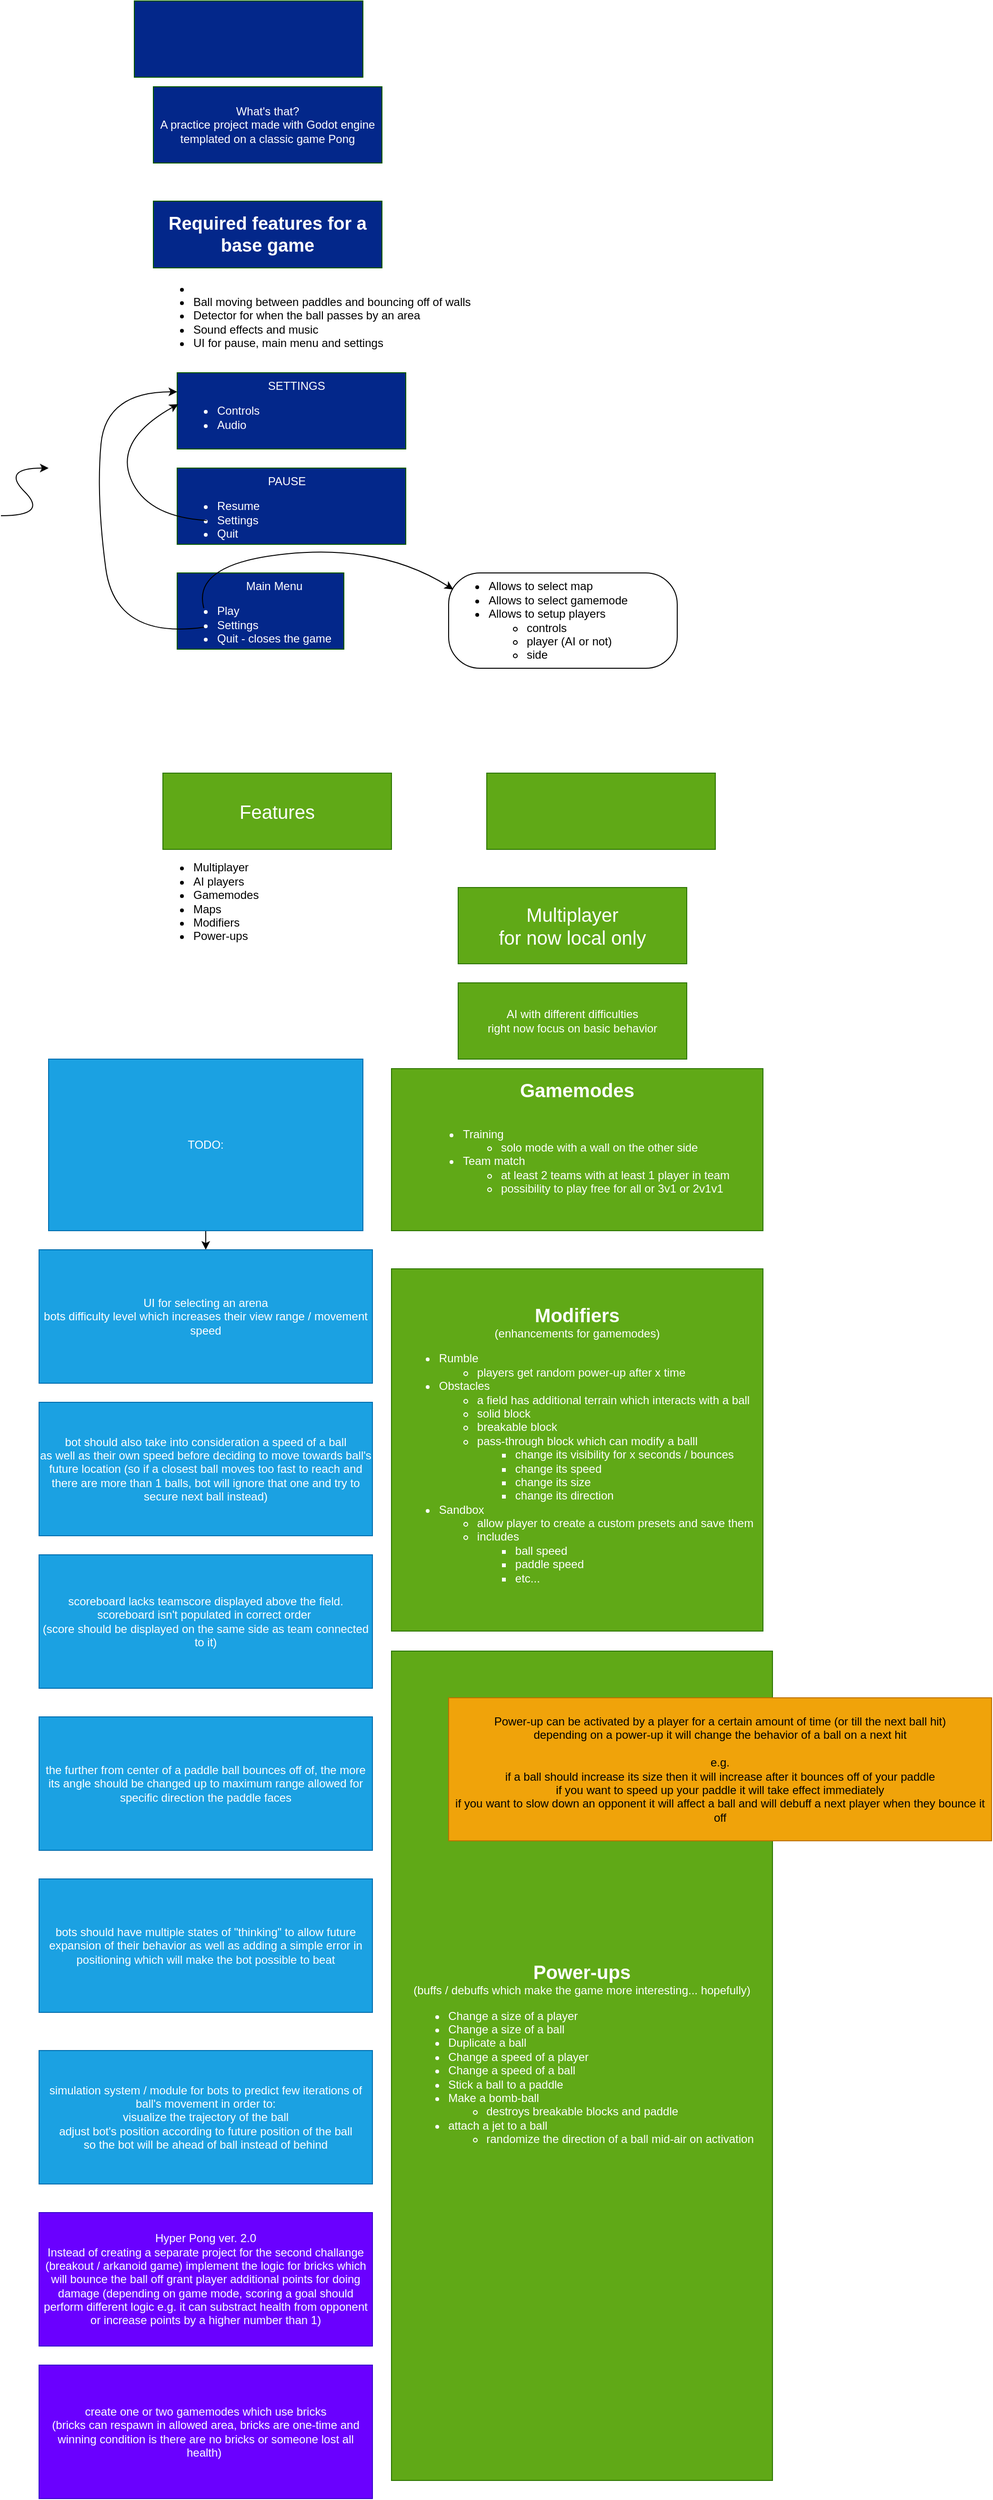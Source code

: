 <mxfile version="24.2.5" type="device">
  <diagram name="Page-1" id="qMT6bN2ABAr8EhCt4m0C">
    <mxGraphModel dx="1434" dy="884" grid="1" gridSize="10" guides="1" tooltips="1" connect="1" arrows="1" fold="1" page="1" pageScale="1" pageWidth="850" pageHeight="1100" math="0" shadow="0">
      <root>
        <mxCell id="0" />
        <mxCell id="1" parent="0" />
        <mxCell id="HtahJcGW6UtRNmLtOk1D-1" value="What&#39;s that?&lt;div&gt;A practice project made with Godot engine templated on a classic game Pong&lt;/div&gt;" style="rounded=0;whiteSpace=wrap;html=1;fillColor=#03278A;strokeColor=#005700;fontColor=#ffffff;" parent="1" vertex="1">
          <mxGeometry x="160" y="90" width="240" height="80" as="geometry" />
        </mxCell>
        <mxCell id="HtahJcGW6UtRNmLtOk1D-5" value="&lt;div&gt;&lt;br&gt;&lt;/div&gt;" style="rounded=0;whiteSpace=wrap;html=1;fillColor=#03278A;strokeColor=#005700;fontColor=#ffffff;" parent="1" vertex="1">
          <mxGeometry x="140" width="240" height="80" as="geometry" />
        </mxCell>
        <mxCell id="HtahJcGW6UtRNmLtOk1D-6" value="&lt;b&gt;&lt;font style=&quot;font-size: 19px;&quot;&gt;Required features for a base game&lt;/font&gt;&lt;/b&gt;" style="rounded=0;whiteSpace=wrap;html=1;fillColor=#03278A;strokeColor=#005700;fontColor=#ffffff;" parent="1" vertex="1">
          <mxGeometry x="160" y="210" width="240" height="70" as="geometry" />
        </mxCell>
        <mxCell id="wwbtsTihomMdQyM6YwDD-15" value="&lt;ul&gt;&lt;li&gt;&lt;span style=&quot;color: rgb(255, 255, 255); text-align: center;&quot;&gt;Player controller for moving a&amp;nbsp;&lt;/span&gt;&lt;span style=&quot;color: rgb(255, 255, 255); text-align: center; background-color: initial;&quot;&gt;paddle&lt;/span&gt;&lt;br&gt;&lt;/li&gt;&lt;li&gt;Ball moving between paddles and bouncing off of walls&lt;/li&gt;&lt;li&gt;Detector for when the ball passes by an area&lt;/li&gt;&lt;li&gt;Sound effects and music&lt;/li&gt;&lt;li&gt;UI for pause, main menu and settings&lt;/li&gt;&lt;/ul&gt;" style="text;strokeColor=none;fillColor=none;html=1;whiteSpace=wrap;verticalAlign=middle;overflow=hidden;dropTarget=1;" parent="1" vertex="1">
          <mxGeometry x="160" y="280" width="360" height="90" as="geometry" />
        </mxCell>
        <mxCell id="wwbtsTihomMdQyM6YwDD-18" value="&lt;div style=&quot;line-height: 120%; padding-left: 40px;&quot;&gt;&lt;div style=&quot;text-align: center; line-height: 120%;&quot;&gt;&lt;span style=&quot;background-color: initial;&quot;&gt;&lt;span style=&quot;white-space: pre;&quot;&gt;&#x9;&lt;/span&gt;&lt;span style=&quot;white-space: pre;&quot;&gt;&#x9;&lt;/span&gt;SETTINGS&lt;/span&gt;&lt;br&gt;&lt;/div&gt;&lt;div style=&quot;line-height: 0%;&quot;&gt;&lt;br&gt;&lt;/div&gt;&lt;div style=&quot;line-height: 120%;&quot;&gt;&lt;ul style=&quot;padding-left: 0px; line-height: 120%;&quot;&gt;&lt;li style=&quot;&quot;&gt;Controls&lt;/li&gt;&lt;li style=&quot;&quot;&gt;Audio&lt;/li&gt;&lt;/ul&gt;&lt;/div&gt;&lt;/div&gt;" style="rounded=0;whiteSpace=wrap;html=1;fillColor=#03278A;strokeColor=#005700;fontColor=#ffffff;align=left;verticalAlign=top;" parent="1" vertex="1">
          <mxGeometry x="185" y="390" width="240" height="80" as="geometry" />
        </mxCell>
        <mxCell id="wwbtsTihomMdQyM6YwDD-19" value="&lt;div style=&quot;line-height: 120%; padding-left: 40px;&quot;&gt;&lt;div style=&quot;text-align: center; line-height: 120%;&quot;&gt;&lt;span style=&quot;background-color: initial;&quot;&gt;&lt;span style=&quot;white-space: pre;&quot;&gt;&#x9;&lt;/span&gt;&lt;span style=&quot;white-space: pre;&quot;&gt;&#x9;&lt;/span&gt;PAUSE&lt;/span&gt;&lt;br&gt;&lt;/div&gt;&lt;div style=&quot;line-height: 0%;&quot;&gt;&lt;br&gt;&lt;/div&gt;&lt;div style=&quot;line-height: 120%;&quot;&gt;&lt;ul style=&quot;padding-left: 0px; line-height: 120%;&quot;&gt;&lt;li&gt;Resume&lt;/li&gt;&lt;li&gt;Settings&lt;/li&gt;&lt;li style=&quot;&quot;&gt;Quit&lt;/li&gt;&lt;/ul&gt;&lt;/div&gt;&lt;/div&gt;" style="rounded=0;whiteSpace=wrap;html=1;fillColor=#03278A;strokeColor=#005700;fontColor=#ffffff;align=left;verticalAlign=top;" parent="1" vertex="1">
          <mxGeometry x="185" y="490" width="240" height="80" as="geometry" />
        </mxCell>
        <mxCell id="wwbtsTihomMdQyM6YwDD-20" value="&lt;div style=&quot;line-height: 120%; padding-left: 40px;&quot;&gt;&lt;div style=&quot;text-align: center; line-height: 120%;&quot;&gt;&lt;span style=&quot;background-color: initial;&quot;&gt;Main Menu&lt;/span&gt;&lt;br&gt;&lt;/div&gt;&lt;div style=&quot;line-height: 0%;&quot;&gt;&lt;br&gt;&lt;/div&gt;&lt;div style=&quot;line-height: 120%;&quot;&gt;&lt;ul style=&quot;padding-left: 0px; line-height: 120%;&quot;&gt;&lt;li&gt;Play&lt;/li&gt;&lt;li&gt;Settings&lt;/li&gt;&lt;li&gt;Quit - closes the game&lt;/li&gt;&lt;/ul&gt;&lt;/div&gt;&lt;/div&gt;" style="rounded=0;whiteSpace=wrap;html=1;fillColor=#03278A;strokeColor=#005700;fontColor=#ffffff;align=left;verticalAlign=top;" parent="1" vertex="1">
          <mxGeometry x="185" y="600" width="175" height="80" as="geometry" />
        </mxCell>
        <mxCell id="wwbtsTihomMdQyM6YwDD-21" value="&lt;ul&gt;&lt;li&gt;Allows to select map&lt;/li&gt;&lt;li&gt;Allows to select gamemode&lt;/li&gt;&lt;li&gt;Allows to setup players&amp;nbsp;&lt;/li&gt;&lt;ul&gt;&lt;li&gt;controls&lt;/li&gt;&lt;li&gt;player (AI or not)&lt;/li&gt;&lt;li&gt;side&lt;/li&gt;&lt;/ul&gt;&lt;/ul&gt;" style="rounded=1;whiteSpace=wrap;html=1;arcSize=33;align=left;" parent="1" vertex="1">
          <mxGeometry x="470" y="600" width="240" height="100" as="geometry" />
        </mxCell>
        <mxCell id="wwbtsTihomMdQyM6YwDD-24" value="" style="curved=1;endArrow=classic;html=1;rounded=0;" parent="1" edge="1">
          <mxGeometry width="50" height="50" relative="1" as="geometry">
            <mxPoint y="540" as="sourcePoint" />
            <mxPoint x="50" y="490" as="targetPoint" />
            <Array as="points">
              <mxPoint x="50" y="540" />
              <mxPoint y="490" />
            </Array>
          </mxGeometry>
        </mxCell>
        <mxCell id="wwbtsTihomMdQyM6YwDD-25" value="" style="curved=1;endArrow=classic;html=1;rounded=0;entryX=0;entryY=0.25;entryDx=0;entryDy=0;" parent="1" target="wwbtsTihomMdQyM6YwDD-18" edge="1">
          <mxGeometry width="50" height="50" relative="1" as="geometry">
            <mxPoint x="213" y="657" as="sourcePoint" />
            <mxPoint x="170" y="580" as="targetPoint" />
            <Array as="points">
              <mxPoint x="120" y="670" />
              <mxPoint x="100" y="520" />
              <mxPoint x="110" y="410" />
            </Array>
          </mxGeometry>
        </mxCell>
        <mxCell id="wwbtsTihomMdQyM6YwDD-26" value="" style="curved=1;endArrow=classic;html=1;rounded=0;entryX=0.02;entryY=0.173;entryDx=0;entryDy=0;entryPerimeter=0;" parent="1" target="wwbtsTihomMdQyM6YwDD-21" edge="1">
          <mxGeometry width="50" height="50" relative="1" as="geometry">
            <mxPoint x="213" y="637" as="sourcePoint" />
            <mxPoint x="440" y="600" as="targetPoint" />
            <Array as="points">
              <mxPoint x="200" y="590" />
              <mxPoint x="400" y="570" />
            </Array>
          </mxGeometry>
        </mxCell>
        <mxCell id="wwbtsTihomMdQyM6YwDD-27" value="" style="curved=1;endArrow=classic;html=1;rounded=0;" parent="1" edge="1">
          <mxGeometry width="50" height="50" relative="1" as="geometry">
            <mxPoint x="216" y="545" as="sourcePoint" />
            <mxPoint x="186" y="423" as="targetPoint" />
            <Array as="points">
              <mxPoint x="152" y="541" />
              <mxPoint x="120" y="460" />
            </Array>
          </mxGeometry>
        </mxCell>
        <mxCell id="wwbtsTihomMdQyM6YwDD-30" value="&lt;div style=&quot;font-size: 20px;&quot;&gt;Features&lt;/div&gt;" style="rounded=0;whiteSpace=wrap;html=1;fillColor=#60a917;strokeColor=#2D7600;fontColor=#ffffff;" parent="1" vertex="1">
          <mxGeometry x="170" y="810" width="240" height="80" as="geometry" />
        </mxCell>
        <mxCell id="wwbtsTihomMdQyM6YwDD-32" value="&lt;ul&gt;&lt;li&gt;Multiplayer&lt;/li&gt;&lt;li&gt;AI players&lt;/li&gt;&lt;li&gt;Gamemodes&lt;/li&gt;&lt;li&gt;Maps&lt;/li&gt;&lt;li&gt;Modifiers&lt;/li&gt;&lt;li&gt;Power-ups&lt;/li&gt;&lt;/ul&gt;" style="text;strokeColor=none;fillColor=none;html=1;whiteSpace=wrap;verticalAlign=middle;overflow=hidden;" parent="1" vertex="1">
          <mxGeometry x="160" y="860" width="390" height="170" as="geometry" />
        </mxCell>
        <mxCell id="wwbtsTihomMdQyM6YwDD-35" value="&lt;div style=&quot;font-size: 20px;&quot;&gt;&lt;br&gt;&lt;/div&gt;" style="rounded=0;whiteSpace=wrap;html=1;fillColor=#60a917;strokeColor=#2D7600;fontColor=#ffffff;" parent="1" vertex="1">
          <mxGeometry x="510" y="810" width="240" height="80" as="geometry" />
        </mxCell>
        <mxCell id="wwbtsTihomMdQyM6YwDD-36" value="&lt;div style=&quot;font-size: 20px;&quot;&gt;Multiplayer&lt;/div&gt;&lt;div style=&quot;font-size: 20px;&quot;&gt;for now local only&lt;/div&gt;" style="rounded=0;whiteSpace=wrap;html=1;fillColor=#60a917;strokeColor=#2D7600;fontColor=#ffffff;" parent="1" vertex="1">
          <mxGeometry x="480" y="930" width="240" height="80" as="geometry" />
        </mxCell>
        <mxCell id="wwbtsTihomMdQyM6YwDD-37" value="AI with different difficulties&lt;div&gt;right now focus on basic behavior&lt;/div&gt;" style="rounded=0;whiteSpace=wrap;html=1;fillColor=#60a917;strokeColor=#2D7600;fontColor=#ffffff;" parent="1" vertex="1">
          <mxGeometry x="480" y="1030" width="240" height="80" as="geometry" />
        </mxCell>
        <mxCell id="wwbtsTihomMdQyM6YwDD-38" value="&lt;b&gt;&lt;font style=&quot;font-size: 20px;&quot;&gt;Gamemodes&lt;/font&gt;&lt;/b&gt;&lt;div&gt;&lt;br&gt;&lt;div&gt;&lt;ul&gt;&lt;li style=&quot;text-align: left;&quot;&gt;&lt;span style=&quot;text-align: center;&quot;&gt;Training&amp;nbsp;&lt;/span&gt;&lt;/li&gt;&lt;ul&gt;&lt;li style=&quot;text-align: left;&quot;&gt;solo mode with a wall on the other side&lt;/li&gt;&lt;/ul&gt;&lt;li style=&quot;text-align: left;&quot;&gt;Team match&amp;nbsp;&lt;/li&gt;&lt;ul&gt;&lt;li style=&quot;text-align: left;&quot;&gt;at least 2 teams with at least 1 player in team&lt;/li&gt;&lt;li style=&quot;text-align: left;&quot;&gt;possibility to play free for all or 3v1 or 2v1v1&lt;/li&gt;&lt;/ul&gt;&lt;/ul&gt;&lt;/div&gt;&lt;div&gt;&lt;br&gt;&lt;/div&gt;&lt;/div&gt;" style="rounded=0;whiteSpace=wrap;html=1;fillColor=#60a917;strokeColor=#2D7600;fontColor=#ffffff;" parent="1" vertex="1">
          <mxGeometry x="410" y="1120" width="390" height="170" as="geometry" />
        </mxCell>
        <mxCell id="wwbtsTihomMdQyM6YwDD-42" value="&lt;b&gt;&lt;font style=&quot;font-size: 20px;&quot;&gt;Modifiers&lt;/font&gt;&lt;/b&gt;&lt;div&gt;(enhancements for gamemodes)&lt;br&gt;&lt;div&gt;&lt;ul&gt;&lt;li style=&quot;text-align: left;&quot;&gt;Rumble&lt;/li&gt;&lt;ul&gt;&lt;li style=&quot;text-align: left;&quot;&gt;players get random power-up after x time&lt;/li&gt;&lt;/ul&gt;&lt;li style=&quot;text-align: left;&quot;&gt;Obstacles&lt;/li&gt;&lt;ul&gt;&lt;li style=&quot;text-align: left;&quot;&gt;a field has additional terrain which interacts with a ball&lt;/li&gt;&lt;li style=&quot;text-align: left;&quot;&gt;solid block&lt;/li&gt;&lt;li style=&quot;text-align: left;&quot;&gt;breakable block&lt;/li&gt;&lt;li style=&quot;text-align: left;&quot;&gt;pass-through block which can modify a balll&lt;/li&gt;&lt;ul&gt;&lt;li style=&quot;text-align: left;&quot;&gt;change its visibility for x seconds / bounces&lt;/li&gt;&lt;li style=&quot;text-align: left;&quot;&gt;change its speed&lt;/li&gt;&lt;li style=&quot;text-align: left;&quot;&gt;change its size&lt;/li&gt;&lt;li style=&quot;text-align: left;&quot;&gt;change its direction&lt;/li&gt;&lt;/ul&gt;&lt;/ul&gt;&lt;li style=&quot;text-align: left;&quot;&gt;Sandbox&lt;/li&gt;&lt;ul&gt;&lt;li style=&quot;text-align: left;&quot;&gt;allow player to create a custom presets and save them&lt;/li&gt;&lt;li style=&quot;text-align: left;&quot;&gt;includes&lt;/li&gt;&lt;ul&gt;&lt;li style=&quot;text-align: left;&quot;&gt;ball speed&lt;/li&gt;&lt;li style=&quot;text-align: left;&quot;&gt;paddle speed&lt;/li&gt;&lt;li style=&quot;text-align: left;&quot;&gt;etc...&lt;/li&gt;&lt;/ul&gt;&lt;/ul&gt;&lt;/ul&gt;&lt;/div&gt;&lt;/div&gt;" style="rounded=0;whiteSpace=wrap;html=1;fillColor=#60a917;strokeColor=#2D7600;fontColor=#ffffff;" parent="1" vertex="1">
          <mxGeometry x="410" y="1330" width="390" height="380" as="geometry" />
        </mxCell>
        <mxCell id="wwbtsTihomMdQyM6YwDD-46" value="&lt;b&gt;&lt;font style=&quot;font-size: 20px;&quot;&gt;Power-ups&lt;/font&gt;&lt;/b&gt;&lt;div&gt;(buffs / debuffs which make the game more interesting... hopefully)&lt;br&gt;&lt;div&gt;&lt;ul&gt;&lt;li style=&quot;text-align: left;&quot;&gt;&lt;span style=&quot;text-align: center;&quot;&gt;Change a size of a player&lt;/span&gt;&lt;/li&gt;&lt;li style=&quot;text-align: left;&quot;&gt;Change a size of a ball&lt;/li&gt;&lt;li style=&quot;text-align: left;&quot;&gt;Duplicate a ball&lt;/li&gt;&lt;li style=&quot;text-align: left;&quot;&gt;Change a speed of a player&lt;/li&gt;&lt;li style=&quot;text-align: left;&quot;&gt;Change a speed of a ball&lt;/li&gt;&lt;li style=&quot;text-align: left;&quot;&gt;Stick a ball to a paddle&lt;/li&gt;&lt;li style=&quot;text-align: left;&quot;&gt;Make a bomb-ball&lt;/li&gt;&lt;ul&gt;&lt;li style=&quot;text-align: left;&quot;&gt;destroys breakable blocks and paddle&lt;/li&gt;&lt;/ul&gt;&lt;li style=&quot;text-align: left;&quot;&gt;attach a jet to a ball&lt;/li&gt;&lt;ul&gt;&lt;li style=&quot;text-align: left;&quot;&gt;randomize the direction of a ball mid-air on activation&lt;/li&gt;&lt;/ul&gt;&lt;/ul&gt;&lt;/div&gt;&lt;div&gt;&lt;br&gt;&lt;/div&gt;&lt;/div&gt;" style="rounded=0;whiteSpace=wrap;html=1;fillColor=#60a917;strokeColor=#2D7600;fontColor=#ffffff;" parent="1" vertex="1">
          <mxGeometry x="410" y="1731" width="400" height="870" as="geometry" />
        </mxCell>
        <mxCell id="wwbtsTihomMdQyM6YwDD-47" value="Power-up can be activated by a player for a certain amount of time (or till the next ball hit)&lt;div&gt;depending on a power-up it will change the behavior of a ball on a next hit&lt;/div&gt;&lt;div&gt;&lt;br&gt;&lt;/div&gt;&lt;div&gt;e.g.&lt;/div&gt;&lt;div&gt;if a ball should increase its size then it will increase after it bounces off of your paddle&lt;/div&gt;&lt;div&gt;if you want to speed up your paddle it will take effect immediately&lt;/div&gt;&lt;div&gt;if you want to slow down an opponent it will affect a ball and will debuff a next player when they bounce it off&lt;/div&gt;" style="rounded=0;whiteSpace=wrap;html=1;fillColor=#f0a30a;fontColor=#000000;strokeColor=#BD7000;" parent="1" vertex="1">
          <mxGeometry x="470" y="1780" width="570" height="150" as="geometry" />
        </mxCell>
        <mxCell id="nAK5K71Ji6iYyo7UAujS-2" style="edgeStyle=orthogonalEdgeStyle;rounded=0;orthogonalLoop=1;jettySize=auto;html=1;exitX=0.5;exitY=1;exitDx=0;exitDy=0;" parent="1" source="U2oWBrJN7oa8CFiWy30i-1" edge="1">
          <mxGeometry relative="1" as="geometry">
            <mxPoint x="215" y="1310" as="targetPoint" />
          </mxGeometry>
        </mxCell>
        <mxCell id="U2oWBrJN7oa8CFiWy30i-1" value="&lt;div style=&quot;&quot;&gt;&lt;span style=&quot;background-color: initial;&quot;&gt;TODO:&lt;/span&gt;&lt;/div&gt;" style="rounded=0;whiteSpace=wrap;html=1;fillColor=#1ba1e2;fontColor=#ffffff;strokeColor=#006EAF;align=center;" parent="1" vertex="1">
          <mxGeometry x="50" y="1110" width="330" height="180" as="geometry" />
        </mxCell>
        <mxCell id="U2oWBrJN7oa8CFiWy30i-2" value="&lt;div&gt;bot should also take into consideration a speed of a ball&lt;/div&gt;&lt;div&gt;as well as their own speed before deciding to move towards ball&#39;s future location (so if a closest ball moves too fast to reach and there are more than 1 balls, bot will ignore that one and try to secure next ball instead)&lt;/div&gt;" style="rounded=0;whiteSpace=wrap;html=1;fillColor=#1ba1e2;fontColor=#ffffff;strokeColor=#006EAF;" parent="1" vertex="1">
          <mxGeometry x="40" y="1470" width="350" height="140" as="geometry" />
        </mxCell>
        <mxCell id="U2oWBrJN7oa8CFiWy30i-4" value="scoreboard lacks teamscore displayed above the field.&lt;div&gt;scoreboard isn&#39;t populated in correct order&amp;nbsp;&lt;/div&gt;&lt;div&gt;(score should be displayed on the same side as team connected to it)&lt;/div&gt;" style="rounded=0;whiteSpace=wrap;html=1;fillColor=#1ba1e2;fontColor=#ffffff;strokeColor=#006EAF;" parent="1" vertex="1">
          <mxGeometry x="40" y="1630" width="350" height="140" as="geometry" />
        </mxCell>
        <mxCell id="nAK5K71Ji6iYyo7UAujS-4" value="UI for selecting an arena&lt;div&gt;bots difficulty level which increases their view range / movement speed&lt;/div&gt;" style="rounded=0;whiteSpace=wrap;html=1;fillColor=#1ba1e2;fontColor=#ffffff;strokeColor=#006EAF;" parent="1" vertex="1">
          <mxGeometry x="40" y="1310" width="350" height="140" as="geometry" />
        </mxCell>
        <mxCell id="olV1CMSZra6TE9c_RL3Y-1" value="the further from center of a paddle ball bounces off of, the more its angle should be changed up to maximum range allowed for specific direction the paddle faces" style="rounded=0;whiteSpace=wrap;html=1;fillColor=#1ba1e2;fontColor=#ffffff;strokeColor=#006EAF;" parent="1" vertex="1">
          <mxGeometry x="40" y="1800" width="350" height="140" as="geometry" />
        </mxCell>
        <mxCell id="olV1CMSZra6TE9c_RL3Y-2" value="bots should have multiple states of &quot;thinking&quot; to allow future expansion of their behavior as well as adding a simple error in positioning which will make the bot possible to beat" style="rounded=0;whiteSpace=wrap;html=1;fillColor=#1ba1e2;fontColor=#ffffff;strokeColor=#006EAF;" parent="1" vertex="1">
          <mxGeometry x="40" y="1970" width="350" height="140" as="geometry" />
        </mxCell>
        <mxCell id="Pi0Ag8V1H4i1oZQ9MShE-1" value="simulation system / module for bots to predict few iterations of ball&#39;s movement in order to:&lt;div&gt;visualize the trajectory of the ball&lt;/div&gt;&lt;div&gt;adjust bot&#39;s position according to future position of the ball&lt;/div&gt;&lt;div&gt;so the bot will be ahead of ball instead of behind&lt;/div&gt;" style="rounded=0;whiteSpace=wrap;html=1;fillColor=#1ba1e2;fontColor=#ffffff;strokeColor=#006EAF;" parent="1" vertex="1">
          <mxGeometry x="40" y="2150" width="350" height="140" as="geometry" />
        </mxCell>
        <mxCell id="e3KDFLJqZg3EETKTq75n-1" value="Hyper Pong ver. 2.0&lt;div&gt;Instead of creating a separate project for the second challange (breakout / arkanoid game) implement the logic for bricks which will bounce the ball off grant player additional points for doing damage (depending on game mode, scoring a goal should perform different logic e.g. it can substract health from opponent or increase points by a higher number than 1)&lt;/div&gt;" style="rounded=0;whiteSpace=wrap;html=1;fillColor=#6a00ff;fontColor=#ffffff;strokeColor=#3700CC;" vertex="1" parent="1">
          <mxGeometry x="40" y="2320" width="350" height="140" as="geometry" />
        </mxCell>
        <mxCell id="e3KDFLJqZg3EETKTq75n-2" value="create one or two gamemodes which use bricks&lt;div&gt;(bricks can respawn in allowed area, bricks are one-time and winning condition is there are no bricks or someone lost all health)&amp;nbsp;&lt;/div&gt;" style="rounded=0;whiteSpace=wrap;html=1;fillColor=#6a00ff;fontColor=#ffffff;strokeColor=#3700CC;" vertex="1" parent="1">
          <mxGeometry x="40" y="2480" width="350" height="140" as="geometry" />
        </mxCell>
      </root>
    </mxGraphModel>
  </diagram>
</mxfile>

